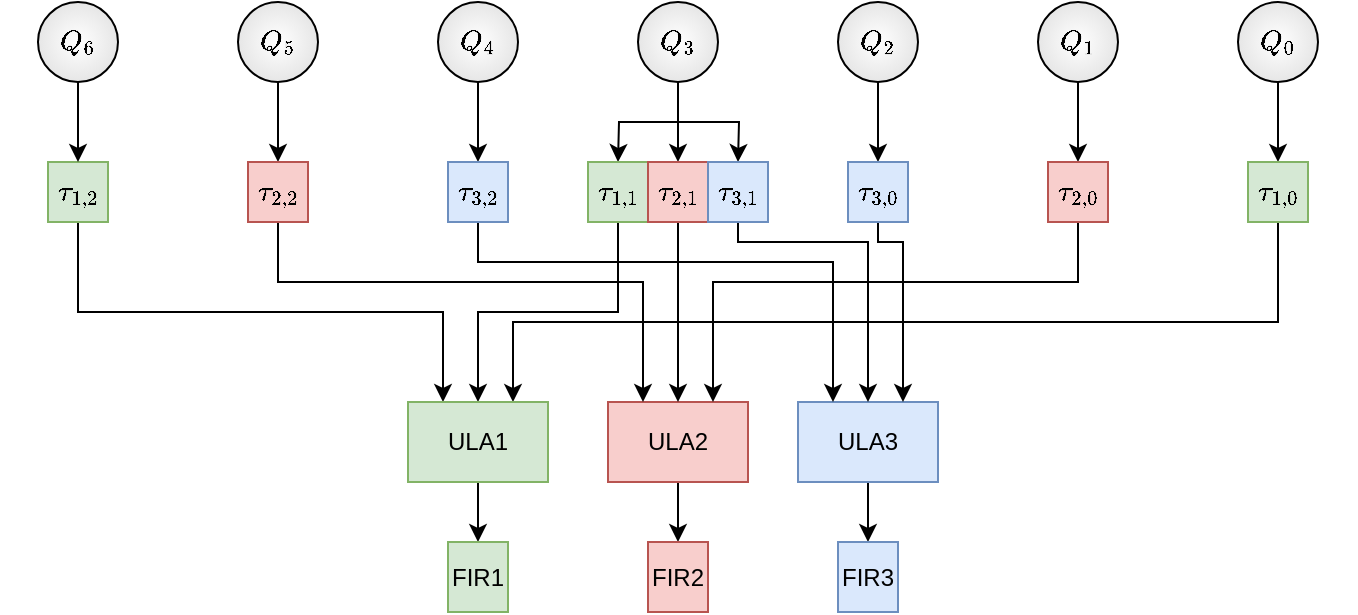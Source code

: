 <mxfile version="23.1.5" type="device">
  <diagram name="Page-1" id="IvB7yhhqIgnvXFe-SJCb">
    <mxGraphModel dx="1434" dy="774" grid="1" gridSize="10" guides="1" tooltips="1" connect="1" arrows="1" fold="1" page="1" pageScale="1" pageWidth="583" pageHeight="827" math="1" shadow="0">
      <root>
        <mxCell id="0" />
        <mxCell id="1" parent="0" />
        <mxCell id="TMEIRA8tVMxu-LjpyeE6-92" style="edgeStyle=orthogonalEdgeStyle;rounded=0;orthogonalLoop=1;jettySize=auto;html=1;exitX=0.5;exitY=1;exitDx=0;exitDy=0;entryX=0.25;entryY=0;entryDx=0;entryDy=0;" parent="1" source="TMEIRA8tVMxu-LjpyeE6-7" target="TMEIRA8tVMxu-LjpyeE6-91" edge="1">
          <mxGeometry relative="1" as="geometry" />
        </mxCell>
        <mxCell id="TMEIRA8tVMxu-LjpyeE6-7" value="$$\tau_{1,2}$$" style="rounded=0;whiteSpace=wrap;html=1;fillColor=#d5e8d4;strokeColor=#82b366;" parent="1" vertex="1">
          <mxGeometry x="20" y="250" width="30" height="30" as="geometry" />
        </mxCell>
        <mxCell id="TMEIRA8tVMxu-LjpyeE6-57" style="edgeStyle=orthogonalEdgeStyle;rounded=0;orthogonalLoop=1;jettySize=auto;html=1;exitX=0.5;exitY=1;exitDx=0;exitDy=0;entryX=0.5;entryY=0;entryDx=0;entryDy=0;" parent="1" source="TMEIRA8tVMxu-LjpyeE6-24" edge="1">
          <mxGeometry relative="1" as="geometry">
            <mxPoint x="35" y="250" as="targetPoint" />
          </mxGeometry>
        </mxCell>
        <mxCell id="TMEIRA8tVMxu-LjpyeE6-24" value="$$Q_6$$" style="ellipse;whiteSpace=wrap;html=1;aspect=fixed;gradientColor=#E6E6E6;gradientDirection=radial;" parent="1" vertex="1">
          <mxGeometry x="15" y="170" width="40" height="40" as="geometry" />
        </mxCell>
        <mxCell id="TMEIRA8tVMxu-LjpyeE6-52" style="edgeStyle=orthogonalEdgeStyle;rounded=0;orthogonalLoop=1;jettySize=auto;html=1;exitX=0.5;exitY=1;exitDx=0;exitDy=0;entryX=0.5;entryY=0;entryDx=0;entryDy=0;" parent="1" source="TMEIRA8tVMxu-LjpyeE6-25" edge="1">
          <mxGeometry relative="1" as="geometry">
            <mxPoint x="335" y="250" as="targetPoint" />
          </mxGeometry>
        </mxCell>
        <mxCell id="TMEIRA8tVMxu-LjpyeE6-53" style="edgeStyle=orthogonalEdgeStyle;rounded=0;orthogonalLoop=1;jettySize=auto;html=1;exitX=0.5;exitY=1;exitDx=0;exitDy=0;entryX=0.5;entryY=0;entryDx=0;entryDy=0;" parent="1" source="TMEIRA8tVMxu-LjpyeE6-25" edge="1">
          <mxGeometry relative="1" as="geometry">
            <mxPoint x="365" y="250" as="targetPoint" />
          </mxGeometry>
        </mxCell>
        <mxCell id="TMEIRA8tVMxu-LjpyeE6-54" style="edgeStyle=orthogonalEdgeStyle;rounded=0;orthogonalLoop=1;jettySize=auto;html=1;exitX=0.5;exitY=1;exitDx=0;exitDy=0;entryX=0.5;entryY=0;entryDx=0;entryDy=0;" parent="1" source="TMEIRA8tVMxu-LjpyeE6-25" edge="1">
          <mxGeometry relative="1" as="geometry">
            <mxPoint x="305" y="250" as="targetPoint" />
          </mxGeometry>
        </mxCell>
        <mxCell id="TMEIRA8tVMxu-LjpyeE6-25" value="$$Q_3$$" style="ellipse;whiteSpace=wrap;html=1;aspect=fixed;gradientColor=#E6E6E6;gradientDirection=radial;" parent="1" vertex="1">
          <mxGeometry x="315" y="170" width="40" height="40" as="geometry" />
        </mxCell>
        <mxCell id="TMEIRA8tVMxu-LjpyeE6-60" style="edgeStyle=orthogonalEdgeStyle;rounded=0;orthogonalLoop=1;jettySize=auto;html=1;exitX=0.5;exitY=1;exitDx=0;exitDy=0;entryX=0.5;entryY=0;entryDx=0;entryDy=0;" parent="1" source="TMEIRA8tVMxu-LjpyeE6-26" edge="1">
          <mxGeometry relative="1" as="geometry">
            <mxPoint x="635" y="250" as="targetPoint" />
          </mxGeometry>
        </mxCell>
        <mxCell id="TMEIRA8tVMxu-LjpyeE6-26" value="$$Q_0$$" style="ellipse;whiteSpace=wrap;html=1;aspect=fixed;gradientColor=#E6E6E6;gradientDirection=radial;" parent="1" vertex="1">
          <mxGeometry x="615" y="170" width="40" height="40" as="geometry" />
        </mxCell>
        <mxCell id="TMEIRA8tVMxu-LjpyeE6-56" style="edgeStyle=orthogonalEdgeStyle;rounded=0;orthogonalLoop=1;jettySize=auto;html=1;exitX=0.5;exitY=1;exitDx=0;exitDy=0;entryX=0.5;entryY=0;entryDx=0;entryDy=0;" parent="1" source="TMEIRA8tVMxu-LjpyeE6-27" edge="1">
          <mxGeometry relative="1" as="geometry">
            <mxPoint x="135" y="250" as="targetPoint" />
          </mxGeometry>
        </mxCell>
        <mxCell id="TMEIRA8tVMxu-LjpyeE6-27" value="$$Q_5$$" style="ellipse;whiteSpace=wrap;html=1;aspect=fixed;gradientColor=#E6E6E6;gradientDirection=radial;" parent="1" vertex="1">
          <mxGeometry x="115" y="170" width="40" height="40" as="geometry" />
        </mxCell>
        <mxCell id="TMEIRA8tVMxu-LjpyeE6-55" style="edgeStyle=orthogonalEdgeStyle;rounded=0;orthogonalLoop=1;jettySize=auto;html=1;exitX=0.5;exitY=1;exitDx=0;exitDy=0;entryX=0.5;entryY=0;entryDx=0;entryDy=0;" parent="1" source="TMEIRA8tVMxu-LjpyeE6-28" edge="1">
          <mxGeometry relative="1" as="geometry">
            <mxPoint x="235" y="250" as="targetPoint" />
          </mxGeometry>
        </mxCell>
        <mxCell id="TMEIRA8tVMxu-LjpyeE6-28" value="$$Q_4$$" style="ellipse;whiteSpace=wrap;html=1;aspect=fixed;gradientColor=#E6E6E6;gradientDirection=radial;" parent="1" vertex="1">
          <mxGeometry x="215" y="170" width="40" height="40" as="geometry" />
        </mxCell>
        <mxCell id="TMEIRA8tVMxu-LjpyeE6-58" style="edgeStyle=orthogonalEdgeStyle;rounded=0;orthogonalLoop=1;jettySize=auto;html=1;exitX=0.5;exitY=1;exitDx=0;exitDy=0;entryX=0.5;entryY=0;entryDx=0;entryDy=0;" parent="1" source="TMEIRA8tVMxu-LjpyeE6-29" edge="1">
          <mxGeometry relative="1" as="geometry">
            <mxPoint x="435" y="250" as="targetPoint" />
          </mxGeometry>
        </mxCell>
        <mxCell id="TMEIRA8tVMxu-LjpyeE6-29" value="$$Q_2$$" style="ellipse;whiteSpace=wrap;html=1;aspect=fixed;gradientColor=#E6E6E6;gradientDirection=radial;" parent="1" vertex="1">
          <mxGeometry x="415" y="170" width="40" height="40" as="geometry" />
        </mxCell>
        <mxCell id="TMEIRA8tVMxu-LjpyeE6-59" style="edgeStyle=orthogonalEdgeStyle;rounded=0;orthogonalLoop=1;jettySize=auto;html=1;exitX=0.5;exitY=1;exitDx=0;exitDy=0;entryX=0.5;entryY=0;entryDx=0;entryDy=0;" parent="1" source="TMEIRA8tVMxu-LjpyeE6-30" edge="1">
          <mxGeometry relative="1" as="geometry">
            <mxPoint x="535" y="250" as="targetPoint" />
          </mxGeometry>
        </mxCell>
        <mxCell id="TMEIRA8tVMxu-LjpyeE6-30" value="$$Q_1$$" style="ellipse;whiteSpace=wrap;html=1;aspect=fixed;gradientColor=#E6E6E6;gradientDirection=radial;" parent="1" vertex="1">
          <mxGeometry x="515" y="170" width="40" height="40" as="geometry" />
        </mxCell>
        <mxCell id="TMEIRA8tVMxu-LjpyeE6-93" style="edgeStyle=orthogonalEdgeStyle;rounded=0;orthogonalLoop=1;jettySize=auto;html=1;exitX=0.5;exitY=1;exitDx=0;exitDy=0;entryX=0.5;entryY=0;entryDx=0;entryDy=0;" parent="1" source="TMEIRA8tVMxu-LjpyeE6-87" target="TMEIRA8tVMxu-LjpyeE6-91" edge="1">
          <mxGeometry relative="1" as="geometry" />
        </mxCell>
        <mxCell id="TMEIRA8tVMxu-LjpyeE6-87" value="$$\tau_{1,1}$$" style="rounded=0;whiteSpace=wrap;html=1;fillColor=#d5e8d4;strokeColor=#82b366;" parent="1" vertex="1">
          <mxGeometry x="290" y="250" width="30" height="30" as="geometry" />
        </mxCell>
        <mxCell id="TMEIRA8tVMxu-LjpyeE6-94" style="edgeStyle=orthogonalEdgeStyle;rounded=0;orthogonalLoop=1;jettySize=auto;html=1;exitX=0.5;exitY=1;exitDx=0;exitDy=0;entryX=0.75;entryY=0;entryDx=0;entryDy=0;" parent="1" source="TMEIRA8tVMxu-LjpyeE6-88" target="TMEIRA8tVMxu-LjpyeE6-91" edge="1">
          <mxGeometry relative="1" as="geometry">
            <Array as="points">
              <mxPoint x="635" y="330" />
              <mxPoint x="252" y="330" />
            </Array>
          </mxGeometry>
        </mxCell>
        <mxCell id="TMEIRA8tVMxu-LjpyeE6-88" value="$$\tau_{1,0}$$" style="rounded=0;whiteSpace=wrap;html=1;fillColor=#d5e8d4;strokeColor=#82b366;" parent="1" vertex="1">
          <mxGeometry x="620" y="250" width="30" height="30" as="geometry" />
        </mxCell>
        <mxCell id="gLGVOJ7RJfWh898lTqRY-4" style="edgeStyle=orthogonalEdgeStyle;rounded=0;orthogonalLoop=1;jettySize=auto;html=1;exitX=0.5;exitY=1;exitDx=0;exitDy=0;entryX=0.5;entryY=0;entryDx=0;entryDy=0;" edge="1" parent="1" source="TMEIRA8tVMxu-LjpyeE6-91" target="gLGVOJ7RJfWh898lTqRY-1">
          <mxGeometry relative="1" as="geometry" />
        </mxCell>
        <mxCell id="TMEIRA8tVMxu-LjpyeE6-91" value="ULA1" style="rounded=0;whiteSpace=wrap;html=1;fillColor=#d5e8d4;strokeColor=#82b366;" parent="1" vertex="1">
          <mxGeometry x="200" y="370" width="70" height="40" as="geometry" />
        </mxCell>
        <mxCell id="gLGVOJ7RJfWh898lTqRY-5" style="edgeStyle=orthogonalEdgeStyle;rounded=0;orthogonalLoop=1;jettySize=auto;html=1;exitX=0.5;exitY=1;exitDx=0;exitDy=0;entryX=0.5;entryY=0;entryDx=0;entryDy=0;" edge="1" parent="1" source="TMEIRA8tVMxu-LjpyeE6-95" target="gLGVOJ7RJfWh898lTqRY-2">
          <mxGeometry relative="1" as="geometry" />
        </mxCell>
        <mxCell id="TMEIRA8tVMxu-LjpyeE6-95" value="ULA2" style="rounded=0;whiteSpace=wrap;html=1;fillColor=#f8cecc;strokeColor=#b85450;" parent="1" vertex="1">
          <mxGeometry x="300" y="370" width="70" height="40" as="geometry" />
        </mxCell>
        <mxCell id="gLGVOJ7RJfWh898lTqRY-6" style="edgeStyle=orthogonalEdgeStyle;rounded=0;orthogonalLoop=1;jettySize=auto;html=1;exitX=0.5;exitY=1;exitDx=0;exitDy=0;entryX=0.5;entryY=0;entryDx=0;entryDy=0;" edge="1" parent="1" source="TMEIRA8tVMxu-LjpyeE6-96" target="gLGVOJ7RJfWh898lTqRY-3">
          <mxGeometry relative="1" as="geometry" />
        </mxCell>
        <mxCell id="TMEIRA8tVMxu-LjpyeE6-96" value="ULA3" style="rounded=0;whiteSpace=wrap;html=1;fillColor=#dae8fc;strokeColor=#6c8ebf;" parent="1" vertex="1">
          <mxGeometry x="395" y="370" width="70" height="40" as="geometry" />
        </mxCell>
        <mxCell id="TMEIRA8tVMxu-LjpyeE6-114" style="edgeStyle=orthogonalEdgeStyle;rounded=0;orthogonalLoop=1;jettySize=auto;html=1;exitX=0.5;exitY=1;exitDx=0;exitDy=0;entryX=0.25;entryY=0;entryDx=0;entryDy=0;" parent="1" source="TMEIRA8tVMxu-LjpyeE6-102" target="TMEIRA8tVMxu-LjpyeE6-95" edge="1">
          <mxGeometry relative="1" as="geometry">
            <Array as="points">
              <mxPoint x="135" y="310" />
              <mxPoint x="318" y="310" />
            </Array>
          </mxGeometry>
        </mxCell>
        <mxCell id="TMEIRA8tVMxu-LjpyeE6-102" value="$$\tau_{2,2}$$" style="rounded=0;whiteSpace=wrap;html=1;fillColor=#f8cecc;strokeColor=#b85450;" parent="1" vertex="1">
          <mxGeometry x="120" y="250" width="30" height="30" as="geometry" />
        </mxCell>
        <mxCell id="TMEIRA8tVMxu-LjpyeE6-115" style="edgeStyle=orthogonalEdgeStyle;rounded=0;orthogonalLoop=1;jettySize=auto;html=1;exitX=0.5;exitY=1;exitDx=0;exitDy=0;entryX=0.5;entryY=0;entryDx=0;entryDy=0;" parent="1" source="TMEIRA8tVMxu-LjpyeE6-103" target="TMEIRA8tVMxu-LjpyeE6-95" edge="1">
          <mxGeometry relative="1" as="geometry" />
        </mxCell>
        <mxCell id="TMEIRA8tVMxu-LjpyeE6-103" value="$$\tau_{2,1}$$" style="rounded=0;whiteSpace=wrap;html=1;fillColor=#f8cecc;strokeColor=#b85450;" parent="1" vertex="1">
          <mxGeometry x="320" y="250" width="30" height="30" as="geometry" />
        </mxCell>
        <mxCell id="TMEIRA8tVMxu-LjpyeE6-122" style="edgeStyle=orthogonalEdgeStyle;rounded=0;orthogonalLoop=1;jettySize=auto;html=1;exitX=0.5;exitY=1;exitDx=0;exitDy=0;entryX=0.5;entryY=0;entryDx=0;entryDy=0;" parent="1" source="TMEIRA8tVMxu-LjpyeE6-104" target="TMEIRA8tVMxu-LjpyeE6-96" edge="1">
          <mxGeometry relative="1" as="geometry">
            <Array as="points">
              <mxPoint x="365" y="290" />
              <mxPoint x="430" y="290" />
            </Array>
          </mxGeometry>
        </mxCell>
        <mxCell id="TMEIRA8tVMxu-LjpyeE6-104" value="$$\tau_{3,1}$$" style="rounded=0;whiteSpace=wrap;html=1;fillColor=#dae8fc;strokeColor=#6c8ebf;" parent="1" vertex="1">
          <mxGeometry x="350" y="250" width="30" height="30" as="geometry" />
        </mxCell>
        <mxCell id="TMEIRA8tVMxu-LjpyeE6-123" style="edgeStyle=orthogonalEdgeStyle;rounded=0;orthogonalLoop=1;jettySize=auto;html=1;exitX=0.5;exitY=1;exitDx=0;exitDy=0;entryX=0.25;entryY=0;entryDx=0;entryDy=0;" parent="1" source="TMEIRA8tVMxu-LjpyeE6-105" target="TMEIRA8tVMxu-LjpyeE6-96" edge="1">
          <mxGeometry relative="1" as="geometry">
            <Array as="points">
              <mxPoint x="235" y="300" />
              <mxPoint x="412" y="300" />
            </Array>
          </mxGeometry>
        </mxCell>
        <mxCell id="TMEIRA8tVMxu-LjpyeE6-105" value="$$\tau_{3,2}$$" style="rounded=0;whiteSpace=wrap;html=1;fillColor=#dae8fc;strokeColor=#6c8ebf;" parent="1" vertex="1">
          <mxGeometry x="220" y="250" width="30" height="30" as="geometry" />
        </mxCell>
        <mxCell id="TMEIRA8tVMxu-LjpyeE6-121" style="edgeStyle=orthogonalEdgeStyle;rounded=0;orthogonalLoop=1;jettySize=auto;html=1;exitX=0.5;exitY=1;exitDx=0;exitDy=0;entryX=0.75;entryY=0;entryDx=0;entryDy=0;" parent="1" source="TMEIRA8tVMxu-LjpyeE6-106" target="TMEIRA8tVMxu-LjpyeE6-96" edge="1">
          <mxGeometry relative="1" as="geometry">
            <Array as="points">
              <mxPoint x="435" y="290" />
              <mxPoint x="448" y="290" />
            </Array>
          </mxGeometry>
        </mxCell>
        <mxCell id="TMEIRA8tVMxu-LjpyeE6-106" value="$$\tau_{3,0}$$" style="rounded=0;whiteSpace=wrap;html=1;fillColor=#dae8fc;strokeColor=#6c8ebf;" parent="1" vertex="1">
          <mxGeometry x="420" y="250" width="30" height="30" as="geometry" />
        </mxCell>
        <mxCell id="TMEIRA8tVMxu-LjpyeE6-116" style="edgeStyle=orthogonalEdgeStyle;rounded=0;orthogonalLoop=1;jettySize=auto;html=1;exitX=0.5;exitY=1;exitDx=0;exitDy=0;entryX=0.75;entryY=0;entryDx=0;entryDy=0;" parent="1" source="TMEIRA8tVMxu-LjpyeE6-107" target="TMEIRA8tVMxu-LjpyeE6-95" edge="1">
          <mxGeometry relative="1" as="geometry">
            <Array as="points">
              <mxPoint x="535" y="310" />
              <mxPoint x="353" y="310" />
            </Array>
          </mxGeometry>
        </mxCell>
        <mxCell id="TMEIRA8tVMxu-LjpyeE6-107" value="$$\tau_{2,0}$$" style="rounded=0;whiteSpace=wrap;html=1;fillColor=#f8cecc;strokeColor=#b85450;" parent="1" vertex="1">
          <mxGeometry x="520" y="250" width="30" height="30" as="geometry" />
        </mxCell>
        <mxCell id="gLGVOJ7RJfWh898lTqRY-1" value="FIR1" style="rounded=0;whiteSpace=wrap;html=1;fillColor=#d5e8d4;strokeColor=#82b366;" vertex="1" parent="1">
          <mxGeometry x="220" y="440" width="30" height="35" as="geometry" />
        </mxCell>
        <mxCell id="gLGVOJ7RJfWh898lTqRY-2" value="FIR2" style="rounded=0;whiteSpace=wrap;html=1;fillColor=#f8cecc;strokeColor=#b85450;" vertex="1" parent="1">
          <mxGeometry x="320" y="440" width="30" height="35" as="geometry" />
        </mxCell>
        <mxCell id="gLGVOJ7RJfWh898lTqRY-3" value="FIR3" style="rounded=0;whiteSpace=wrap;html=1;fillColor=#dae8fc;strokeColor=#6c8ebf;" vertex="1" parent="1">
          <mxGeometry x="415" y="440" width="30" height="35" as="geometry" />
        </mxCell>
      </root>
    </mxGraphModel>
  </diagram>
</mxfile>
